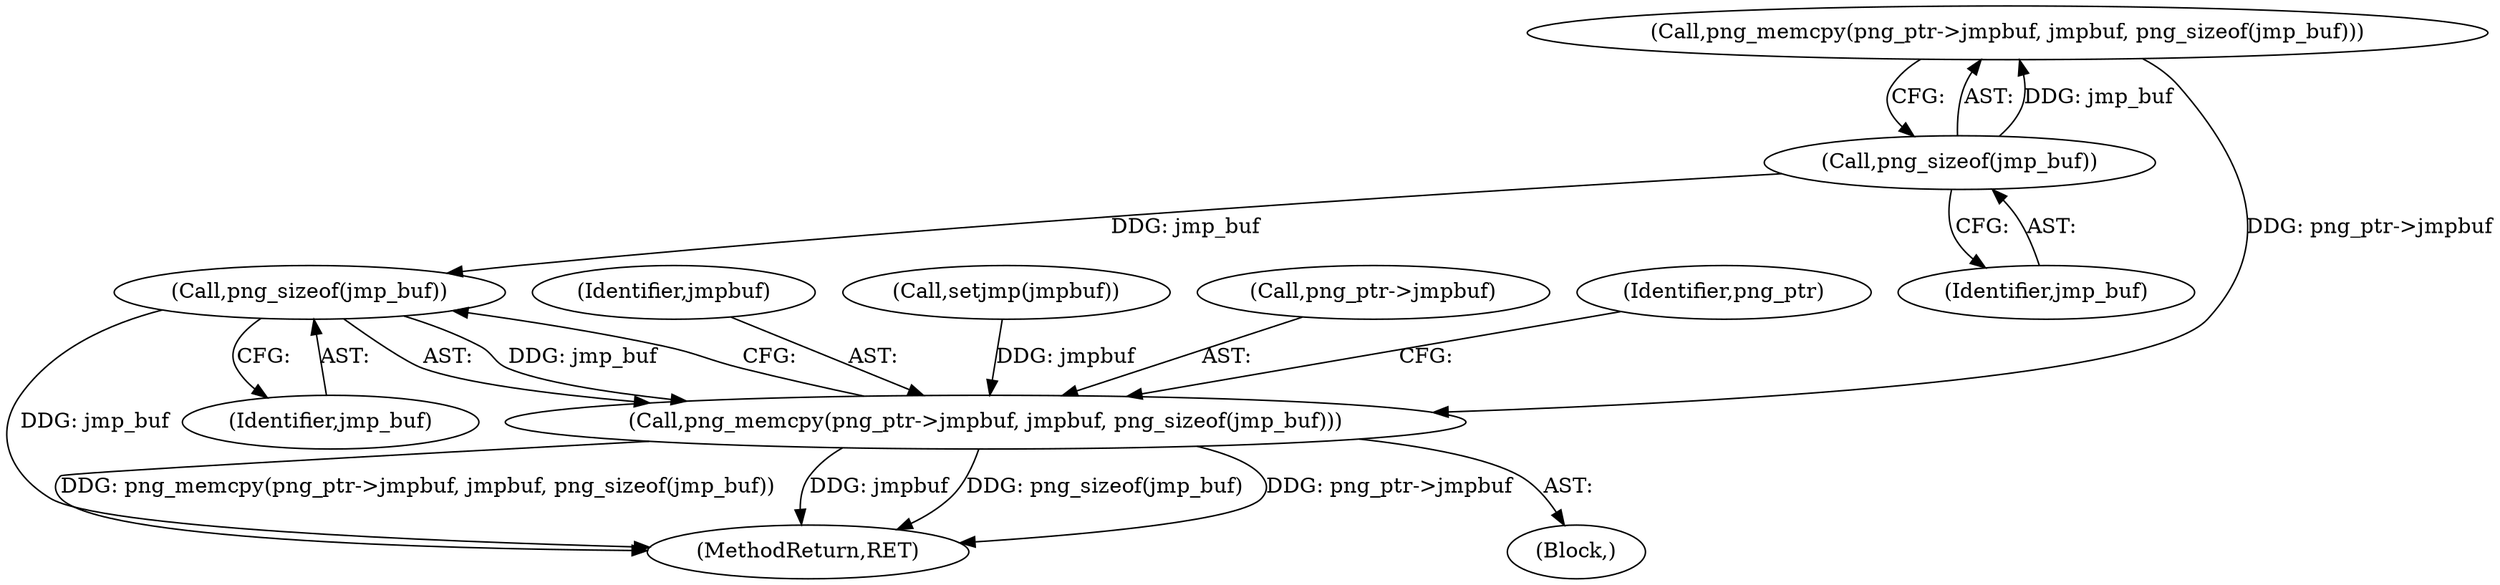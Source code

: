 digraph "0_Chrome_7f3d85b096f66870a15b37c2f40b219b2e292693_24@API" {
"1000355" [label="(Call,png_sizeof(jmp_buf))"];
"1000178" [label="(Call,png_sizeof(jmp_buf))"];
"1000350" [label="(Call,png_memcpy(png_ptr->jmpbuf, jmpbuf, png_sizeof(jmp_buf)))"];
"1000354" [label="(Identifier,jmpbuf)"];
"1000347" [label="(Call,setjmp(jmpbuf))"];
"1000355" [label="(Call,png_sizeof(jmp_buf))"];
"1000179" [label="(Identifier,jmp_buf)"];
"1000356" [label="(Identifier,jmp_buf)"];
"1000351" [label="(Call,png_ptr->jmpbuf)"];
"1000350" [label="(Call,png_memcpy(png_ptr->jmpbuf, jmpbuf, png_sizeof(jmp_buf)))"];
"1000178" [label="(Call,png_sizeof(jmp_buf))"];
"1000359" [label="(MethodReturn,RET)"];
"1000358" [label="(Identifier,png_ptr)"];
"1000173" [label="(Call,png_memcpy(png_ptr->jmpbuf, jmpbuf, png_sizeof(jmp_buf)))"];
"1000112" [label="(Block,)"];
"1000355" -> "1000350"  [label="AST: "];
"1000355" -> "1000356"  [label="CFG: "];
"1000356" -> "1000355"  [label="AST: "];
"1000350" -> "1000355"  [label="CFG: "];
"1000355" -> "1000359"  [label="DDG: jmp_buf"];
"1000355" -> "1000350"  [label="DDG: jmp_buf"];
"1000178" -> "1000355"  [label="DDG: jmp_buf"];
"1000178" -> "1000173"  [label="AST: "];
"1000178" -> "1000179"  [label="CFG: "];
"1000179" -> "1000178"  [label="AST: "];
"1000173" -> "1000178"  [label="CFG: "];
"1000178" -> "1000173"  [label="DDG: jmp_buf"];
"1000350" -> "1000112"  [label="AST: "];
"1000351" -> "1000350"  [label="AST: "];
"1000354" -> "1000350"  [label="AST: "];
"1000358" -> "1000350"  [label="CFG: "];
"1000350" -> "1000359"  [label="DDG: png_ptr->jmpbuf"];
"1000350" -> "1000359"  [label="DDG: png_memcpy(png_ptr->jmpbuf, jmpbuf, png_sizeof(jmp_buf))"];
"1000350" -> "1000359"  [label="DDG: jmpbuf"];
"1000350" -> "1000359"  [label="DDG: png_sizeof(jmp_buf)"];
"1000173" -> "1000350"  [label="DDG: png_ptr->jmpbuf"];
"1000347" -> "1000350"  [label="DDG: jmpbuf"];
}

